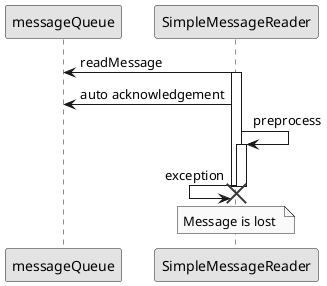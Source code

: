 @startuml
skinparam monochrome true

participant "messageQueue" as mq
participant "SimpleMessageReader" as smr1

mq <- smr1 : readMessage
activate smr1
mq <- smr1 : auto acknowledgement

smr1 -> smr1 : preprocess
activate smr1

smr1 <- smr1 : exception
destroy smr1

deactivate smr1
note over smr1
  Message is lost 
end note

@enduml